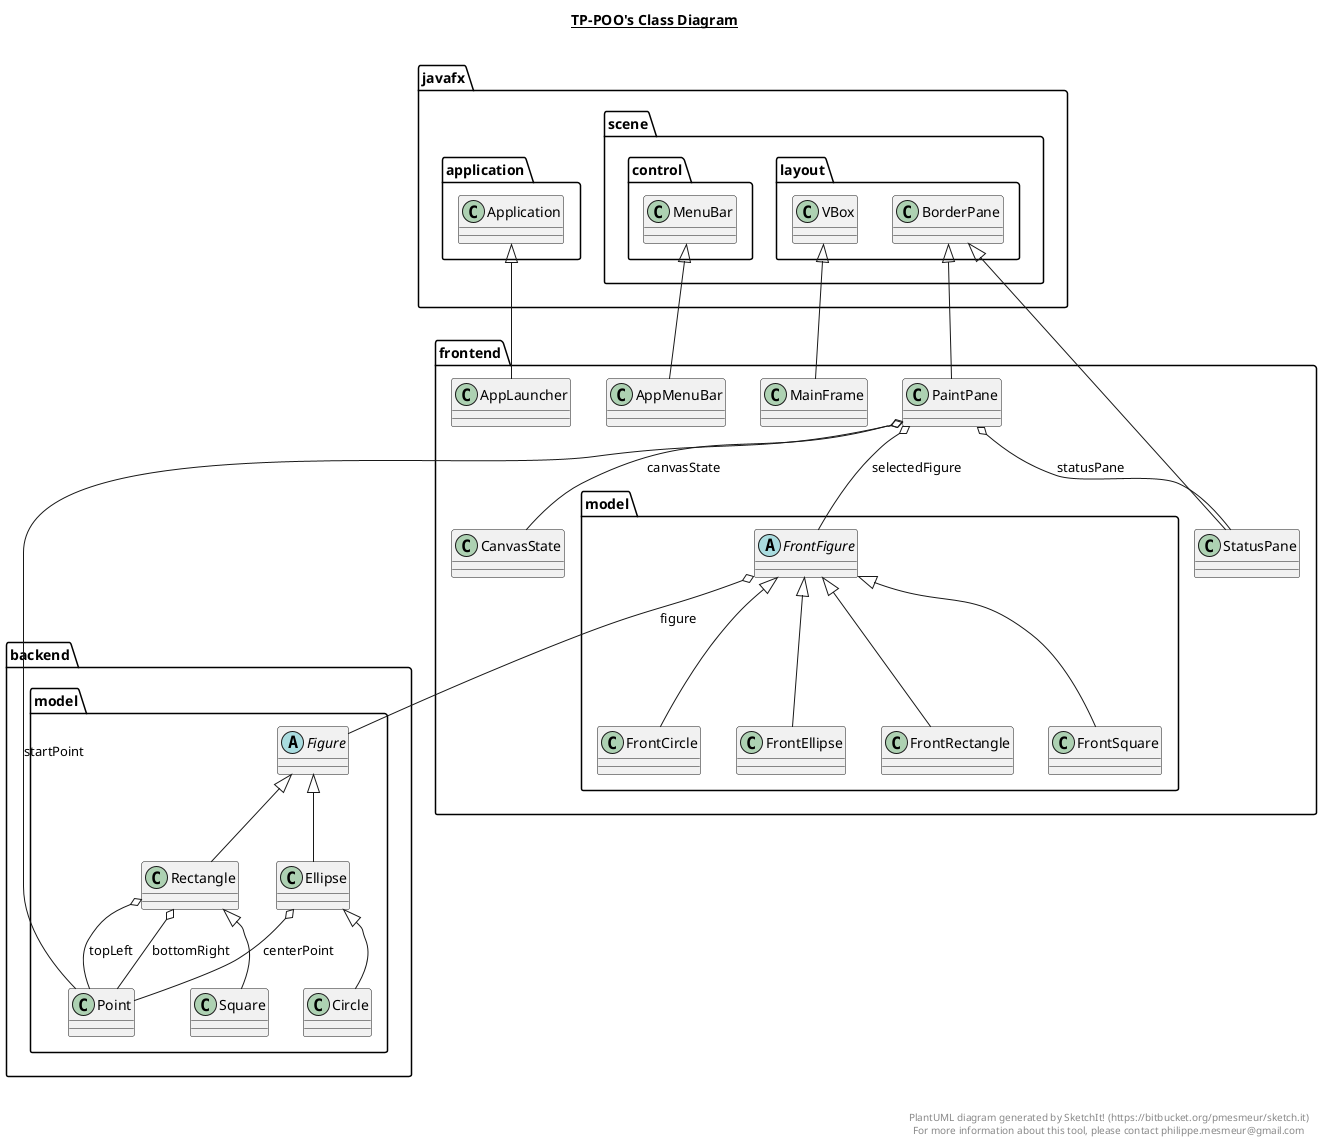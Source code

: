 @startuml

title __TP-POO's Class Diagram__\n

  namespace backend.model {
    class backend.model.Circle {
    }
  }
  

  namespace backend.model {
    class backend.model.Ellipse {
    }
  }
  

  namespace backend.model {
    abstract class backend.model.Figure {
    }
  }
  

  namespace backend.model {
    class backend.model.Point {
    }
  }
  

  namespace backend.model {
    class backend.model.Rectangle {
    }
  }
  

  namespace backend.model {
    class backend.model.Square {
    }
  }
  

  namespace frontend {
    class frontend.AppLauncher {
    }
  }
  

  namespace frontend {
    class frontend.AppMenuBar {
    }
  }
  

  namespace frontend {
    class frontend.CanvasState {
    }
  }
  

  namespace frontend {
    class frontend.MainFrame {
    }
  }
  

  namespace frontend {
    class frontend.PaintPane {
    }
  }
  

  namespace frontend {
    class frontend.StatusPane {
    }
  }
  

  namespace frontend {
    namespace model {
      class frontend.model.FrontCircle {
      }
    }
  }
  

  namespace frontend {
    namespace model {
      class frontend.model.FrontEllipse {
      }
    }
  }
  

  namespace frontend {
    namespace model {
      abstract class frontend.model.FrontFigure {
      }
    }
  }
  

  namespace frontend {
    namespace model {
      class frontend.model.FrontRectangle {
      }
    }
  }
  

  namespace frontend {
    namespace model {
      class frontend.model.FrontSquare {
      }
    }
  }
  

  backend.model.Circle -up-|> backend.model.Ellipse
  backend.model.Ellipse -up-|> backend.model.Figure
  backend.model.Ellipse o-- backend.model.Point : centerPoint
  backend.model.Rectangle -up-|> backend.model.Figure
  backend.model.Rectangle o-- backend.model.Point : bottomRight
  backend.model.Rectangle o-- backend.model.Point : topLeft
  backend.model.Square -up-|> backend.model.Rectangle
  frontend.AppLauncher -up-|> javafx.application.Application
  frontend.AppMenuBar -up-|> javafx.scene.control.MenuBar
  frontend.MainFrame -up-|> javafx.scene.layout.VBox
  frontend.PaintPane -up-|> javafx.scene.layout.BorderPane
  frontend.PaintPane o-- frontend.CanvasState : canvasState
  frontend.PaintPane o-- frontend.model.FrontFigure : selectedFigure
  frontend.PaintPane o-- backend.model.Point : startPoint
  frontend.PaintPane o-- frontend.StatusPane : statusPane
  frontend.StatusPane -up-|> javafx.scene.layout.BorderPane
  frontend.model.FrontCircle -up-|> frontend.model.FrontFigure
  frontend.model.FrontEllipse -up-|> frontend.model.FrontFigure
  frontend.model.FrontFigure o-- backend.model.Figure : figure
  frontend.model.FrontRectangle -up-|> frontend.model.FrontFigure
  frontend.model.FrontSquare -up-|> frontend.model.FrontFigure


right footer


PlantUML diagram generated by SketchIt! (https://bitbucket.org/pmesmeur/sketch.it)
For more information about this tool, please contact philippe.mesmeur@gmail.com
endfooter

@enduml
